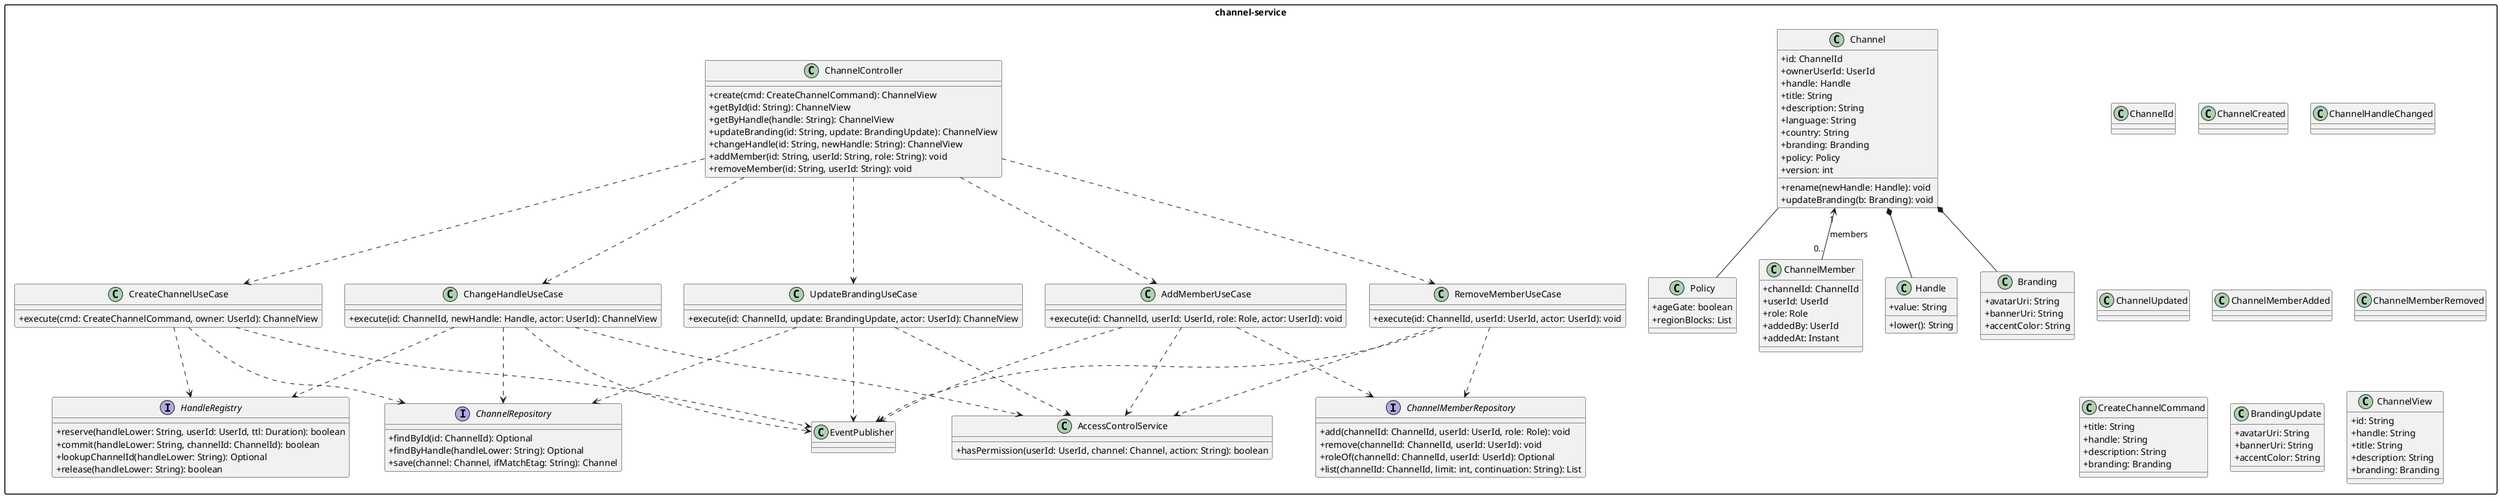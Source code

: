 @startuml channel-service-lld
skinparam shadowing false
skinparam packageStyle rectangle
skinparam classAttributeIconSize 0
skinparam fontName "Helvetica"
skinparam titleFontName "Helvetica"
skinparam legendFontName "Helvetica"
skinparam noteFontName "Helvetica"

package "channel-service" {
class ChannelId
class Handle {
+value: String
+lower(): String
}
class Branding {
+avatarUri: String
+bannerUri: String
+accentColor: String
}
class Policy {
+ageGate: boolean
+regionBlocks: List
}
class Channel {
+id: ChannelId
+ownerUserId: UserId
+handle: Handle
+title: String
+description: String
+language: String
+country: String
+branding: Branding
+policy: Policy
+version: int
+rename(newHandle: Handle): void
+updateBranding(b: Branding): void
}
class ChannelMember {
+channelId: ChannelId
+userId: UserId
+role: Role
+addedBy: UserId
+addedAt: Instant
}

interface ChannelRepository {
+findById(id: ChannelId): Optional
+findByHandle(handleLower: String): Optional
+save(channel: Channel, ifMatchEtag: String): Channel
}
interface HandleRegistry {
+reserve(handleLower: String, userId: UserId, ttl: Duration): boolean
+commit(handleLower: String, channelId: ChannelId): boolean
+lookupChannelId(handleLower: String): Optional
+release(handleLower: String): boolean
}
interface ChannelMemberRepository {
+add(channelId: ChannelId, userId: UserId, role: Role): void
+remove(channelId: ChannelId, userId: UserId): void
+roleOf(channelId: ChannelId, userId: UserId): Optional
+list(channelId: ChannelId, limit: int, continuation: String): List
}
class AccessControlService {
+hasPermission(userId: UserId, channel: Channel, action: String): boolean
}

class ChannelCreated
class ChannelHandleChanged
class ChannelUpdated
class ChannelMemberAdded
class ChannelMemberRemoved

class CreateChannelCommand {
+title: String
+handle: String
+description: String
+branding: Branding
}
class BrandingUpdate {
+avatarUri: String
+bannerUri: String
+accentColor: String
}
class ChannelView {
+id: String
+handle: String
+title: String
+description: String
+branding: Branding
}

class CreateChannelUseCase {
+execute(cmd: CreateChannelCommand, owner: UserId): ChannelView
}
class ChangeHandleUseCase {
+execute(id: ChannelId, newHandle: Handle, actor: UserId): ChannelView
}
class UpdateBrandingUseCase {
+execute(id: ChannelId, update: BrandingUpdate, actor: UserId): ChannelView
}
class AddMemberUseCase {
+execute(id: ChannelId, userId: UserId, role: Role, actor: UserId): void
}
class RemoveMemberUseCase {
+execute(id: ChannelId, userId: UserId, actor: UserId): void
}

class ChannelController {
+create(cmd: CreateChannelCommand): ChannelView
+getById(id: String): ChannelView
+getByHandle(handle: String): ChannelView
+updateBranding(id: String, update: BrandingUpdate): ChannelView
+changeHandle(id: String, newHandle: String): ChannelView
+addMember(id: String, userId: String, role: String): void
+removeMember(id: String, userId: String): void
}

' Associations
Channel *-- Handle
Channel *-- Branding
Channel -- Policy
Channel "1" <-- "0.." ChannelMember : members
ChannelController ..> CreateChannelUseCase
ChannelController ..> ChangeHandleUseCase
ChannelController ..> UpdateBrandingUseCase
ChannelController ..> AddMemberUseCase
ChannelController ..> RemoveMemberUseCase
CreateChannelUseCase ..> HandleRegistry
CreateChannelUseCase ..> ChannelRepository
CreateChannelUseCase ..> EventPublisher
ChangeHandleUseCase ..> HandleRegistry
ChangeHandleUseCase ..> ChannelRepository
ChangeHandleUseCase ..> AccessControlService
ChangeHandleUseCase ..> EventPublisher
UpdateBrandingUseCase ..> ChannelRepository
UpdateBrandingUseCase ..> AccessControlService
UpdateBrandingUseCase ..> EventPublisher
AddMemberUseCase ..> ChannelMemberRepository
AddMemberUseCase ..> AccessControlService
AddMemberUseCase ..> EventPublisher
RemoveMemberUseCase ..> ChannelMemberRepository
RemoveMemberUseCase ..> AccessControlService
RemoveMemberUseCase ..> EventPublisher
}

@enduml